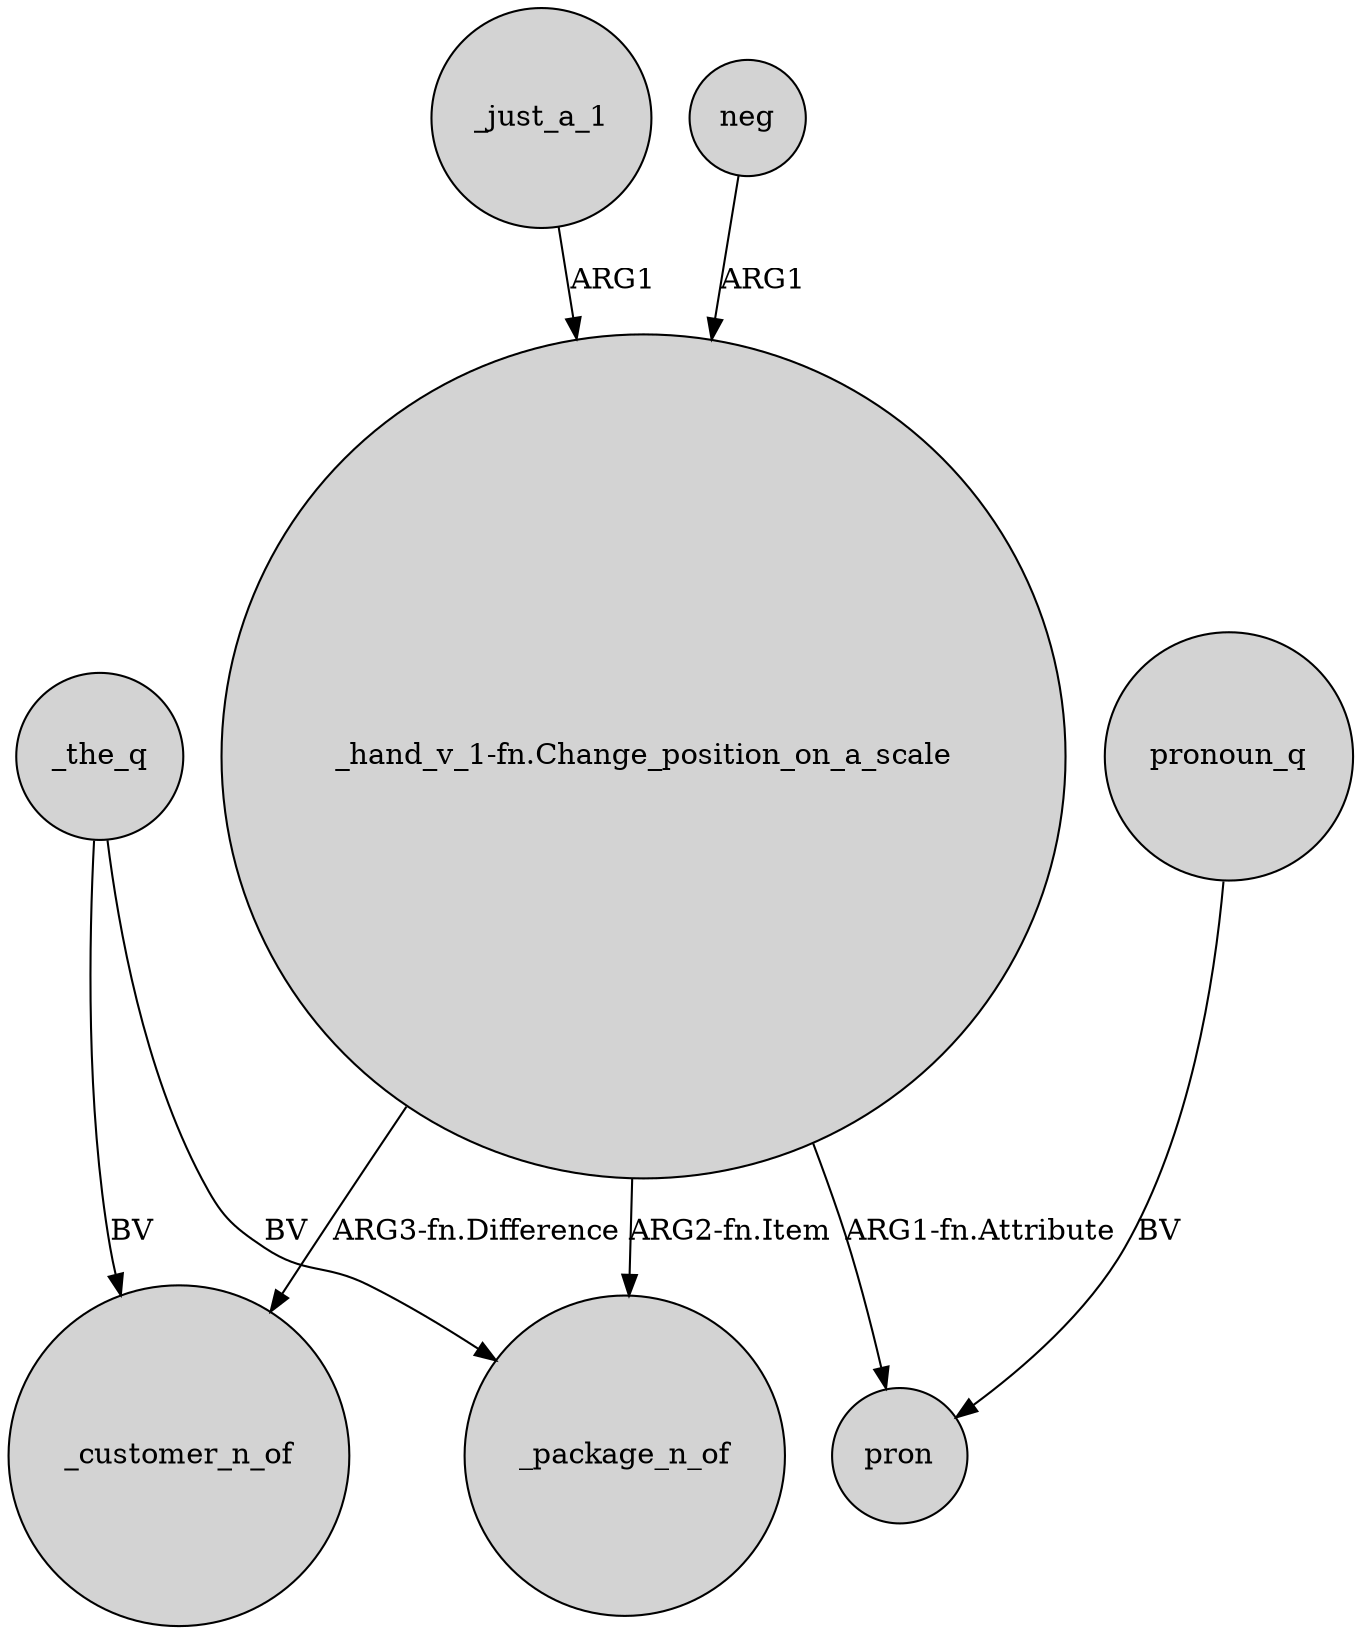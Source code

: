 digraph {
	node [shape=circle style=filled]
	_the_q -> _package_n_of [label=BV]
	"_hand_v_1-fn.Change_position_on_a_scale" -> _package_n_of [label="ARG2-fn.Item"]
	"_hand_v_1-fn.Change_position_on_a_scale" -> pron [label="ARG1-fn.Attribute"]
	"_hand_v_1-fn.Change_position_on_a_scale" -> _customer_n_of [label="ARG3-fn.Difference"]
	_the_q -> _customer_n_of [label=BV]
	_just_a_1 -> "_hand_v_1-fn.Change_position_on_a_scale" [label=ARG1]
	neg -> "_hand_v_1-fn.Change_position_on_a_scale" [label=ARG1]
	pronoun_q -> pron [label=BV]
}
